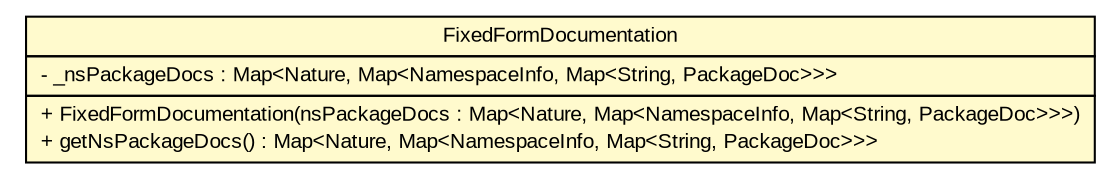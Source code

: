 #!/usr/local/bin/dot
#
# Class diagram 
# Generated by UMLGraph version R5_6_6-6-g3bdff0 (http://www.umlgraph.org/)
#

digraph G {
	edge [fontname="arial",fontsize=10,labelfontname="arial",labelfontsize=10];
	node [fontname="arial",fontsize=10,shape=plaintext];
	nodesep=0.25;
	ranksep=0.5;
	// org.tanjakostic.jcleancim.docgen.collector.FixedFormDocumentation
	c118666 [label=<<table title="org.tanjakostic.jcleancim.docgen.collector.FixedFormDocumentation" border="0" cellborder="1" cellspacing="0" cellpadding="2" port="p" bgcolor="lemonChiffon" href="./FixedFormDocumentation.html">
		<tr><td><table border="0" cellspacing="0" cellpadding="1">
<tr><td align="center" balign="center"> FixedFormDocumentation </td></tr>
		</table></td></tr>
		<tr><td><table border="0" cellspacing="0" cellpadding="1">
<tr><td align="left" balign="left"> - _nsPackageDocs : Map&lt;Nature, Map&lt;NamespaceInfo, Map&lt;String, PackageDoc&gt;&gt;&gt; </td></tr>
		</table></td></tr>
		<tr><td><table border="0" cellspacing="0" cellpadding="1">
<tr><td align="left" balign="left"> + FixedFormDocumentation(nsPackageDocs : Map&lt;Nature, Map&lt;NamespaceInfo, Map&lt;String, PackageDoc&gt;&gt;&gt;) </td></tr>
<tr><td align="left" balign="left"> + getNsPackageDocs() : Map&lt;Nature, Map&lt;NamespaceInfo, Map&lt;String, PackageDoc&gt;&gt;&gt; </td></tr>
		</table></td></tr>
		</table>>, URL="./FixedFormDocumentation.html", fontname="arial", fontcolor="black", fontsize=10.0];
}

